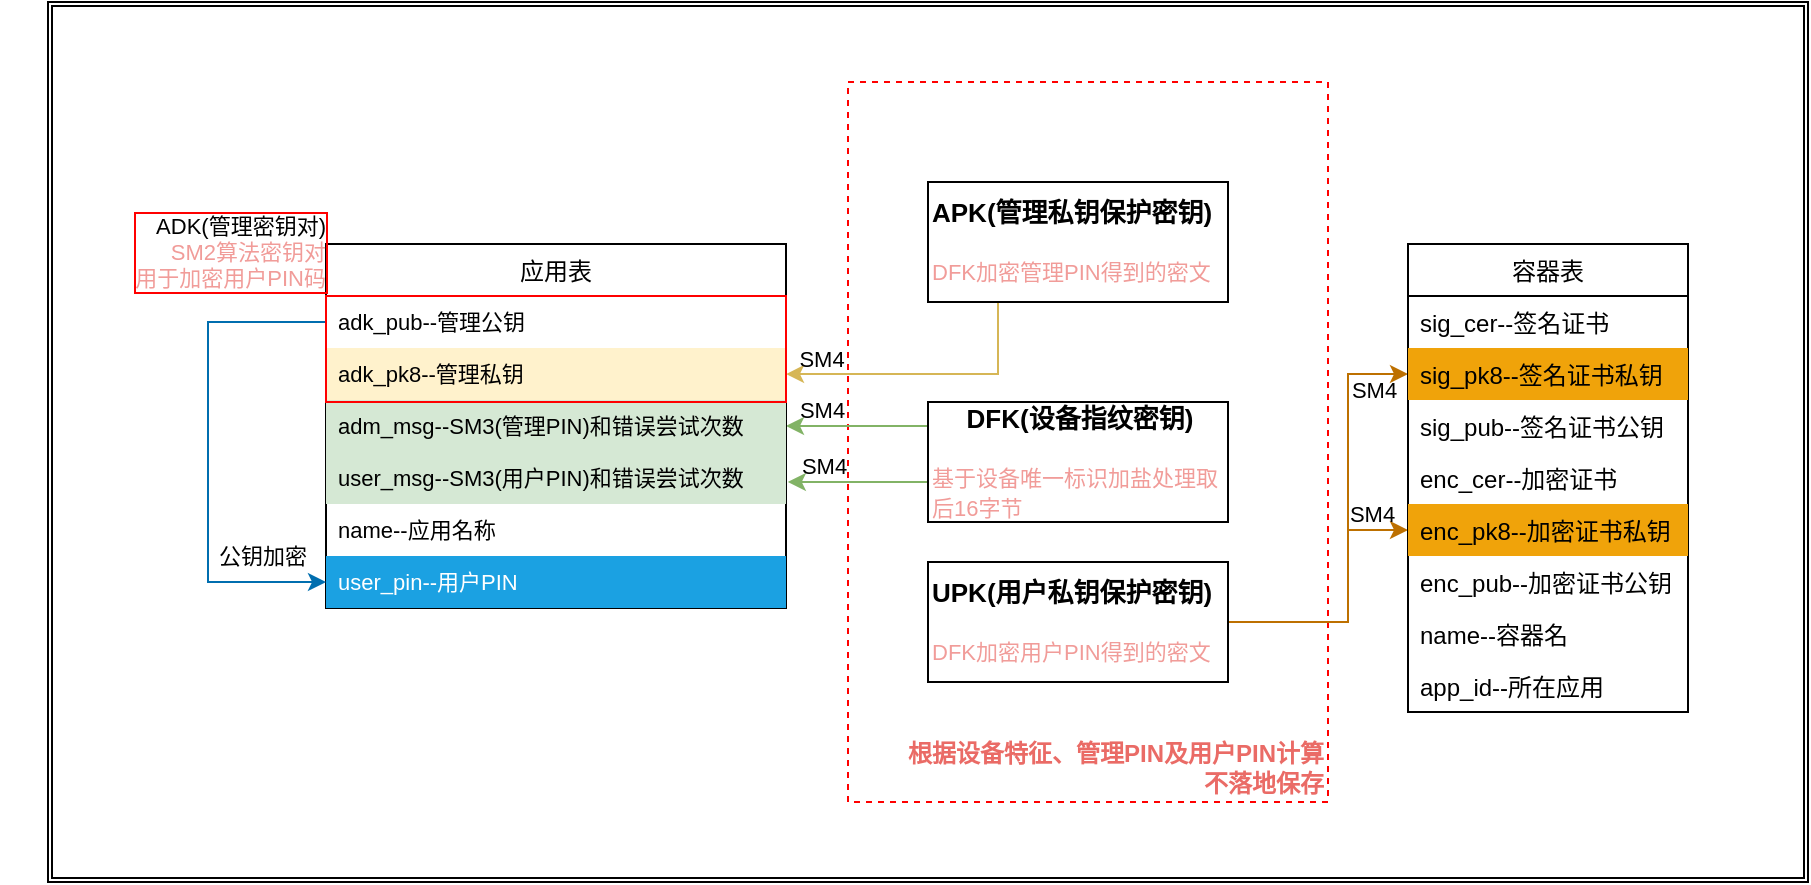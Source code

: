 <mxfile version="14.8.0" type="github">
  <diagram id="NBq3CgPERG1pBXBx40WU" name="Page-1">
    <mxGraphModel dx="946" dy="479" grid="1" gridSize="10" guides="1" tooltips="1" connect="1" arrows="1" fold="1" page="1" pageScale="1" pageWidth="827" pageHeight="1169" math="0" shadow="0">
      <root>
        <mxCell id="0" />
        <mxCell id="1" parent="0" />
        <mxCell id="Ex2G36TkrBTLP0KI2J1V-69" value="" style="shape=ext;double=1;rounded=0;whiteSpace=wrap;html=1;shadow=0;glass=0;labelBackgroundColor=none;sketch=0;fontSize=11;fontColor=#000000;strokeWidth=1;fillColor=none;align=right;verticalAlign=bottom;" vertex="1" parent="1">
          <mxGeometry x="200" y="160" width="880" height="440" as="geometry" />
        </mxCell>
        <mxCell id="Ex2G36TkrBTLP0KI2J1V-57" value="&lt;b&gt;&lt;font color=&quot;#ea6b66&quot;&gt;根据设备特征、管理PIN及用户PIN计算&lt;br&gt;不落地保存&lt;/font&gt;&lt;/b&gt;" style="rounded=0;whiteSpace=wrap;html=1;shadow=0;glass=0;labelBackgroundColor=none;sketch=0;fontColor=#000000;strokeWidth=1;align=right;verticalAlign=bottom;dashed=1;fillColor=none;strokeColor=#FF0000;" vertex="1" parent="1">
          <mxGeometry x="600" y="200" width="240" height="360" as="geometry" />
        </mxCell>
        <mxCell id="Ex2G36TkrBTLP0KI2J1V-34" style="edgeStyle=orthogonalEdgeStyle;rounded=0;orthogonalLoop=1;jettySize=auto;html=1;entryX=1;entryY=0.5;entryDx=0;entryDy=0;fillColor=#d5e8d4;strokeColor=#82b366;" edge="1" parent="1" source="Ex2G36TkrBTLP0KI2J1V-1" target="Ex2G36TkrBTLP0KI2J1V-13">
          <mxGeometry relative="1" as="geometry">
            <Array as="points">
              <mxPoint x="610" y="372" />
              <mxPoint x="610" y="372" />
            </Array>
          </mxGeometry>
        </mxCell>
        <mxCell id="Ex2G36TkrBTLP0KI2J1V-35" value="SM4" style="edgeLabel;align=center;verticalAlign=middle;resizable=0;points=[];labelBackgroundColor=none;" vertex="1" connectable="0" parent="Ex2G36TkrBTLP0KI2J1V-34">
          <mxGeometry x="-0.183" y="-1" relative="1" as="geometry">
            <mxPoint x="-24" y="-8" as="offset" />
          </mxGeometry>
        </mxCell>
        <mxCell id="Ex2G36TkrBTLP0KI2J1V-36" style="edgeStyle=orthogonalEdgeStyle;rounded=0;orthogonalLoop=1;jettySize=auto;html=1;fillColor=#d5e8d4;strokeColor=#82b366;entryX=1.004;entryY=0.5;entryDx=0;entryDy=0;entryPerimeter=0;" edge="1" parent="1">
          <mxGeometry relative="1" as="geometry">
            <mxPoint x="640" y="400" as="sourcePoint" />
            <mxPoint x="569.92" y="400" as="targetPoint" />
            <Array as="points">
              <mxPoint x="620" y="400" />
              <mxPoint x="620" y="400" />
            </Array>
          </mxGeometry>
        </mxCell>
        <mxCell id="Ex2G36TkrBTLP0KI2J1V-37" value="SM4" style="edgeLabel;align=center;verticalAlign=middle;resizable=0;points=[];labelBackgroundColor=none;labelBorderColor=none;" vertex="1" connectable="0" parent="Ex2G36TkrBTLP0KI2J1V-36">
          <mxGeometry x="-0.194" y="4" relative="1" as="geometry">
            <mxPoint x="-24" y="-13" as="offset" />
          </mxGeometry>
        </mxCell>
        <mxCell id="Ex2G36TkrBTLP0KI2J1V-1" value="&lt;div style=&quot;text-align: center&quot;&gt;&lt;b&gt;&lt;font style=&quot;font-size: 13px&quot;&gt;DFK(设备指纹密钥)&lt;/font&gt;&lt;/b&gt;&lt;/div&gt;&lt;br&gt;&lt;font color=&quot;#f19c99&quot; style=&quot;font-size: 11px&quot;&gt;基于设备唯一标识加盐处理取后16字节&lt;/font&gt;" style="rounded=0;whiteSpace=wrap;html=1;align=left;" vertex="1" parent="1">
          <mxGeometry x="640" y="360" width="150" height="60" as="geometry" />
        </mxCell>
        <mxCell id="Ex2G36TkrBTLP0KI2J1V-33" value="SM4" style="edgeStyle=orthogonalEdgeStyle;rounded=0;orthogonalLoop=1;jettySize=auto;fillColor=#fff2cc;strokeColor=#d6b656;entryX=1;entryY=0.736;entryDx=0;entryDy=0;entryPerimeter=0;labelBackgroundColor=none;" edge="1" parent="1" source="Ex2G36TkrBTLP0KI2J1V-2" target="Ex2G36TkrBTLP0KI2J1V-59">
          <mxGeometry x="0.747" y="-8" relative="1" as="geometry">
            <mxPoint x="530" y="346" as="targetPoint" />
            <Array as="points">
              <mxPoint x="675" y="346" />
            </Array>
            <mxPoint as="offset" />
          </mxGeometry>
        </mxCell>
        <mxCell id="Ex2G36TkrBTLP0KI2J1V-2" value="&lt;b&gt;&lt;font style=&quot;font-size: 13px&quot;&gt;APK(管理私钥保护密钥)&lt;br&gt;&lt;/font&gt;&lt;/b&gt;&lt;br&gt;&lt;span&gt;&lt;font style=&quot;font-size: 11px&quot; color=&quot;#f19c99&quot;&gt;DFK加密管理PIN得到的密文&lt;/font&gt;&lt;/span&gt;" style="rounded=0;whiteSpace=wrap;html=1;align=left;" vertex="1" parent="1">
          <mxGeometry x="640" y="250" width="150" height="60" as="geometry" />
        </mxCell>
        <mxCell id="Ex2G36TkrBTLP0KI2J1V-60" style="edgeStyle=orthogonalEdgeStyle;rounded=0;orthogonalLoop=1;jettySize=auto;html=1;entryX=0;entryY=0.5;entryDx=0;entryDy=0;fontSize=11;fontColor=#FF0000;exitX=1;exitY=0.5;exitDx=0;exitDy=0;fillColor=#f0a30a;strokeColor=#BD7000;" edge="1" parent="1" source="Ex2G36TkrBTLP0KI2J1V-3" target="Ex2G36TkrBTLP0KI2J1V-19">
          <mxGeometry relative="1" as="geometry">
            <Array as="points">
              <mxPoint x="850" y="470" />
              <mxPoint x="850" y="346" />
            </Array>
          </mxGeometry>
        </mxCell>
        <mxCell id="Ex2G36TkrBTLP0KI2J1V-61" style="edgeStyle=orthogonalEdgeStyle;rounded=0;orthogonalLoop=1;jettySize=auto;html=1;entryX=0;entryY=0.5;entryDx=0;entryDy=0;fontSize=11;fontColor=#FF0000;exitX=1;exitY=0.5;exitDx=0;exitDy=0;fillColor=#f0a30a;strokeColor=#BD7000;" edge="1" parent="1" source="Ex2G36TkrBTLP0KI2J1V-3" target="Ex2G36TkrBTLP0KI2J1V-39">
          <mxGeometry relative="1" as="geometry">
            <Array as="points">
              <mxPoint x="850" y="470" />
              <mxPoint x="850" y="424" />
            </Array>
          </mxGeometry>
        </mxCell>
        <mxCell id="Ex2G36TkrBTLP0KI2J1V-63" value="SM4" style="edgeLabel;align=center;verticalAlign=middle;resizable=0;points=[];fontSize=11;labelBackgroundColor=none;" vertex="1" connectable="0" parent="Ex2G36TkrBTLP0KI2J1V-61">
          <mxGeometry x="0.721" y="2" relative="1" as="geometry">
            <mxPoint x="1" y="-7" as="offset" />
          </mxGeometry>
        </mxCell>
        <mxCell id="Ex2G36TkrBTLP0KI2J1V-3" value="&lt;b&gt;&lt;font style=&quot;font-size: 13px&quot;&gt;UPK(用户私钥保护密钥)&lt;br&gt;&lt;/font&gt;&lt;/b&gt;&lt;br&gt;&lt;span&gt;&lt;font style=&quot;font-size: 11px&quot; color=&quot;#f19c99&quot;&gt;DFK加密用户PIN得到的密文&lt;/font&gt;&lt;/span&gt;" style="rounded=0;whiteSpace=wrap;html=1;align=left;" vertex="1" parent="1">
          <mxGeometry x="640" y="440" width="150" height="60" as="geometry" />
        </mxCell>
        <mxCell id="Ex2G36TkrBTLP0KI2J1V-13" value="应用表" style="swimlane;fontStyle=0;childLayout=stackLayout;horizontal=1;startSize=26;horizontalStack=0;resizeParent=1;resizeParentMax=0;resizeLast=0;collapsible=1;marginBottom=0;" vertex="1" parent="1">
          <mxGeometry x="339" y="281" width="230" height="182" as="geometry" />
        </mxCell>
        <mxCell id="Ex2G36TkrBTLP0KI2J1V-14" value="adk_pub--管理公钥" style="text;fillColor=none;align=left;verticalAlign=top;spacingLeft=4;spacingRight=4;overflow=hidden;rotatable=0;points=[[0,0.5],[1,0.5]];portConstraint=eastwest;fontSize=11;" vertex="1" parent="Ex2G36TkrBTLP0KI2J1V-13">
          <mxGeometry y="26" width="230" height="26" as="geometry" />
        </mxCell>
        <mxCell id="Ex2G36TkrBTLP0KI2J1V-44" style="edgeStyle=orthogonalEdgeStyle;rounded=0;orthogonalLoop=1;jettySize=auto;html=1;entryX=0;entryY=0.5;entryDx=0;entryDy=0;fillColor=#1ba1e2;strokeColor=#006EAF;exitX=0;exitY=0.5;exitDx=0;exitDy=0;" edge="1" parent="Ex2G36TkrBTLP0KI2J1V-13" source="Ex2G36TkrBTLP0KI2J1V-14" target="Ex2G36TkrBTLP0KI2J1V-43">
          <mxGeometry relative="1" as="geometry">
            <mxPoint x="280" y="26" as="sourcePoint" />
            <Array as="points">
              <mxPoint x="-59" y="39" />
              <mxPoint x="-59" y="169" />
            </Array>
          </mxGeometry>
        </mxCell>
        <mxCell id="Ex2G36TkrBTLP0KI2J1V-53" value="公钥加密" style="edgeLabel;html=1;align=center;verticalAlign=middle;resizable=0;points=[];fontColor=#000000;" vertex="1" connectable="0" parent="Ex2G36TkrBTLP0KI2J1V-44">
          <mxGeometry x="0.765" relative="1" as="geometry">
            <mxPoint x="-3" y="-13" as="offset" />
          </mxGeometry>
        </mxCell>
        <mxCell id="Ex2G36TkrBTLP0KI2J1V-15" value="adk_pk8--管理私钥" style="text;fillColor=#fff2cc;align=left;verticalAlign=top;spacingLeft=4;spacingRight=4;overflow=hidden;rotatable=0;points=[[0,0.5],[1,0.5]];portConstraint=eastwest;fontSize=11;" vertex="1" parent="Ex2G36TkrBTLP0KI2J1V-13">
          <mxGeometry y="52" width="230" height="26" as="geometry" />
        </mxCell>
        <mxCell id="Ex2G36TkrBTLP0KI2J1V-31" value="adm_msg--SM3(管理PIN)和错误尝试次数" style="text;fillColor=#d5e8d4;align=left;verticalAlign=top;spacingLeft=4;spacingRight=4;overflow=hidden;rotatable=0;points=[[0,0.5],[1,0.5]];portConstraint=eastwest;fontSize=11;" vertex="1" parent="Ex2G36TkrBTLP0KI2J1V-13">
          <mxGeometry y="78" width="230" height="26" as="geometry" />
        </mxCell>
        <mxCell id="Ex2G36TkrBTLP0KI2J1V-16" value="user_msg--SM3(用户PIN)和错误尝试次数" style="text;fillColor=#d5e8d4;align=left;verticalAlign=top;spacingLeft=4;spacingRight=4;overflow=hidden;rotatable=0;points=[[0,0.5],[1,0.5]];portConstraint=eastwest;fontSize=11;" vertex="1" parent="Ex2G36TkrBTLP0KI2J1V-13">
          <mxGeometry y="104" width="230" height="26" as="geometry" />
        </mxCell>
        <mxCell id="Ex2G36TkrBTLP0KI2J1V-32" value="name--应用名称" style="text;strokeColor=none;fillColor=none;align=left;verticalAlign=top;spacingLeft=4;spacingRight=4;overflow=hidden;rotatable=0;points=[[0,0.5],[1,0.5]];portConstraint=eastwest;fontSize=11;" vertex="1" parent="Ex2G36TkrBTLP0KI2J1V-13">
          <mxGeometry y="130" width="230" height="26" as="geometry" />
        </mxCell>
        <mxCell id="Ex2G36TkrBTLP0KI2J1V-43" value="user_pin--用户PIN" style="text;fillColor=#1ba1e2;align=left;verticalAlign=top;spacingLeft=4;spacingRight=4;overflow=hidden;rotatable=0;points=[[0,0.5],[1,0.5]];portConstraint=eastwest;fontColor=#ffffff;fontSize=11;" vertex="1" parent="Ex2G36TkrBTLP0KI2J1V-13">
          <mxGeometry y="156" width="230" height="26" as="geometry" />
        </mxCell>
        <mxCell id="Ex2G36TkrBTLP0KI2J1V-17" value="容器表" style="swimlane;fontStyle=0;childLayout=stackLayout;horizontal=1;startSize=26;horizontalStack=0;resizeParent=1;resizeParentMax=0;resizeLast=0;collapsible=1;marginBottom=0;" vertex="1" parent="1">
          <mxGeometry x="880" y="281" width="140" height="234" as="geometry" />
        </mxCell>
        <mxCell id="Ex2G36TkrBTLP0KI2J1V-18" value="sig_cer--签名证书" style="text;strokeColor=none;fillColor=none;align=left;verticalAlign=top;spacingLeft=4;spacingRight=4;overflow=hidden;rotatable=0;points=[[0,0.5],[1,0.5]];portConstraint=eastwest;" vertex="1" parent="Ex2G36TkrBTLP0KI2J1V-17">
          <mxGeometry y="26" width="140" height="26" as="geometry" />
        </mxCell>
        <mxCell id="Ex2G36TkrBTLP0KI2J1V-19" value="sig_pk8--签名证书私钥" style="text;fillColor=#f0a30a;align=left;verticalAlign=top;spacingLeft=4;spacingRight=4;overflow=hidden;rotatable=0;points=[[0,0.5],[1,0.5]];portConstraint=eastwest;fontColor=#000000;" vertex="1" parent="Ex2G36TkrBTLP0KI2J1V-17">
          <mxGeometry y="52" width="140" height="26" as="geometry" />
        </mxCell>
        <mxCell id="Ex2G36TkrBTLP0KI2J1V-20" value="sig_pub--签名证书公钥" style="text;strokeColor=none;fillColor=none;align=left;verticalAlign=top;spacingLeft=4;spacingRight=4;overflow=hidden;rotatable=0;points=[[0,0.5],[1,0.5]];portConstraint=eastwest;" vertex="1" parent="Ex2G36TkrBTLP0KI2J1V-17">
          <mxGeometry y="78" width="140" height="26" as="geometry" />
        </mxCell>
        <mxCell id="Ex2G36TkrBTLP0KI2J1V-38" value="enc_cer--加密证书" style="text;strokeColor=none;fillColor=none;align=left;verticalAlign=top;spacingLeft=4;spacingRight=4;overflow=hidden;rotatable=0;points=[[0,0.5],[1,0.5]];portConstraint=eastwest;" vertex="1" parent="Ex2G36TkrBTLP0KI2J1V-17">
          <mxGeometry y="104" width="140" height="26" as="geometry" />
        </mxCell>
        <mxCell id="Ex2G36TkrBTLP0KI2J1V-39" value="enc_pk8--加密证书私钥" style="text;fillColor=#f0a30a;align=left;verticalAlign=top;spacingLeft=4;spacingRight=4;overflow=hidden;rotatable=0;points=[[0,0.5],[1,0.5]];portConstraint=eastwest;fontColor=#000000;" vertex="1" parent="Ex2G36TkrBTLP0KI2J1V-17">
          <mxGeometry y="130" width="140" height="26" as="geometry" />
        </mxCell>
        <mxCell id="Ex2G36TkrBTLP0KI2J1V-40" value="enc_pub--加密证书公钥" style="text;strokeColor=none;fillColor=none;align=left;verticalAlign=top;spacingLeft=4;spacingRight=4;overflow=hidden;rotatable=0;points=[[0,0.5],[1,0.5]];portConstraint=eastwest;" vertex="1" parent="Ex2G36TkrBTLP0KI2J1V-17">
          <mxGeometry y="156" width="140" height="26" as="geometry" />
        </mxCell>
        <mxCell id="Ex2G36TkrBTLP0KI2J1V-41" value="name--容器名" style="text;strokeColor=none;fillColor=none;align=left;verticalAlign=top;spacingLeft=4;spacingRight=4;overflow=hidden;rotatable=0;points=[[0,0.5],[1,0.5]];portConstraint=eastwest;" vertex="1" parent="Ex2G36TkrBTLP0KI2J1V-17">
          <mxGeometry y="182" width="140" height="26" as="geometry" />
        </mxCell>
        <mxCell id="Ex2G36TkrBTLP0KI2J1V-42" value="app_id--所在应用" style="text;strokeColor=none;fillColor=none;align=left;verticalAlign=top;spacingLeft=4;spacingRight=4;overflow=hidden;rotatable=0;points=[[0,0.5],[1,0.5]];portConstraint=eastwest;" vertex="1" parent="Ex2G36TkrBTLP0KI2J1V-17">
          <mxGeometry y="208" width="140" height="26" as="geometry" />
        </mxCell>
        <mxCell id="Ex2G36TkrBTLP0KI2J1V-59" value="&lt;div style=&quot;color: rgb(0 , 0 , 0) ; font-size: 12px&quot;&gt;&lt;br&gt;&lt;/div&gt;" style="text;html=1;fillColor=none;align=right;verticalAlign=bottom;whiteSpace=wrap;rounded=0;shadow=0;glass=0;labelBackgroundColor=none;sketch=0;fontSize=11;labelPosition=left;verticalLabelPosition=top;fontColor=#FF0000;strokeColor=#FF0000;" vertex="1" parent="1">
          <mxGeometry x="339" y="307" width="230" height="53" as="geometry" />
        </mxCell>
        <mxCell id="Ex2G36TkrBTLP0KI2J1V-64" value="SM4" style="edgeLabel;align=center;verticalAlign=middle;resizable=0;points=[];fontSize=11;labelBackgroundColor=none;" vertex="1" connectable="0" parent="1">
          <mxGeometry x="871" y="423" as="geometry">
            <mxPoint x="-8" y="-70" as="offset" />
          </mxGeometry>
        </mxCell>
        <mxCell id="Ex2G36TkrBTLP0KI2J1V-68" value="ADK(管理密钥对)&lt;br&gt;&lt;span style=&quot;color: rgb(241 , 156 , 153)&quot;&gt;SM2算法密钥对&lt;br&gt;用于加密用户PIN码&lt;/span&gt;" style="text;html=1;strokeColor=none;fillColor=none;align=right;verticalAlign=middle;whiteSpace=wrap;rounded=0;shadow=0;glass=0;labelBackgroundColor=none;sketch=0;fontSize=11;fontColor=#000000;labelBorderColor=#FF0000;" vertex="1" parent="1">
          <mxGeometry x="176" y="260" width="166" height="50" as="geometry" />
        </mxCell>
      </root>
    </mxGraphModel>
  </diagram>
</mxfile>
